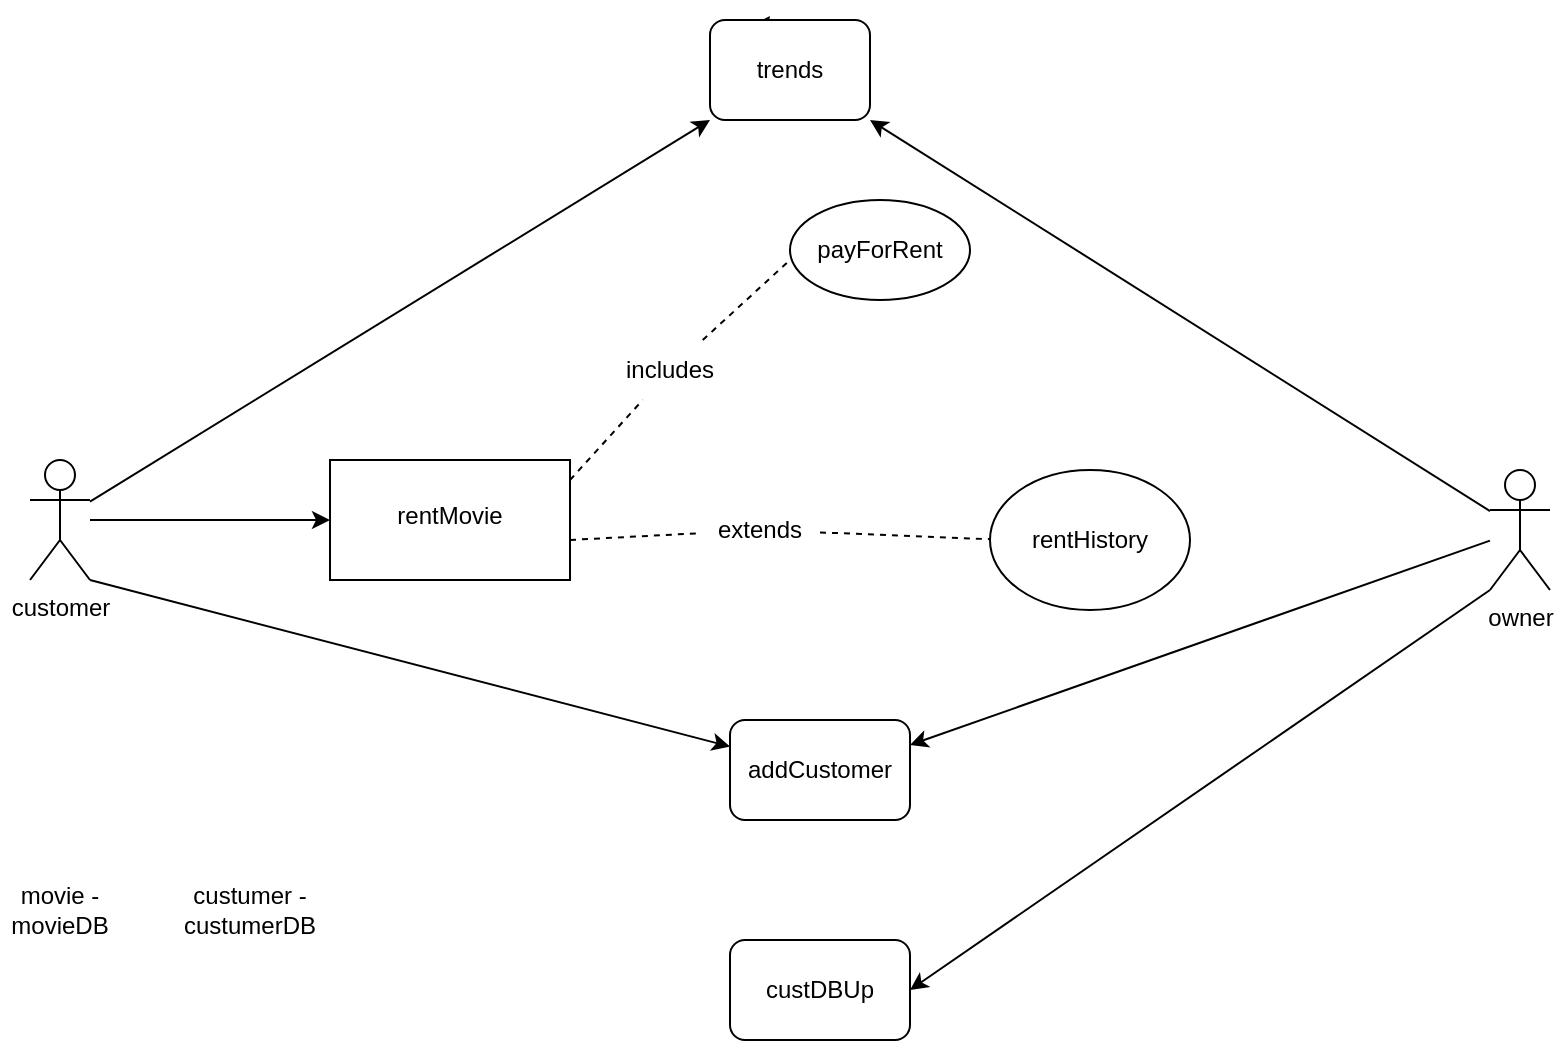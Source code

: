 <mxfile>
    <diagram id="KHgaDndN0BcgDwEBIwhA" name="Page-1">
        <mxGraphModel dx="1242" dy="611" grid="1" gridSize="10" guides="1" tooltips="1" connect="1" arrows="1" fold="1" page="1" pageScale="1" pageWidth="850" pageHeight="1100" math="0" shadow="0">
            <root>
                <mxCell id="0"/>
                <mxCell id="1" parent="0"/>
                <mxCell id="8" value="" style="edgeStyle=none;html=1;" edge="1" parent="1" source="6" target="7">
                    <mxGeometry relative="1" as="geometry"/>
                </mxCell>
                <mxCell id="33" style="edgeStyle=none;html=1;entryX=0;entryY=1;entryDx=0;entryDy=0;" edge="1" parent="1" source="6" target="30">
                    <mxGeometry relative="1" as="geometry">
                        <mxPoint x="430" y="40" as="targetPoint"/>
                    </mxGeometry>
                </mxCell>
                <mxCell id="6" value="customer&lt;br&gt;" style="shape=umlActor;verticalLabelPosition=bottom;verticalAlign=top;html=1;outlineConnect=0;" vertex="1" parent="1">
                    <mxGeometry x="60" y="280" width="30" height="60" as="geometry"/>
                </mxCell>
                <mxCell id="7" value="&lt;br&gt;rentMovie" style="whiteSpace=wrap;html=1;verticalAlign=top;" vertex="1" parent="1">
                    <mxGeometry x="210" y="280" width="120" height="60" as="geometry"/>
                </mxCell>
                <mxCell id="10" value="" style="endArrow=none;dashed=1;html=1;startArrow=none;" edge="1" parent="1" source="11">
                    <mxGeometry width="50" height="50" relative="1" as="geometry">
                        <mxPoint x="330" y="290" as="sourcePoint"/>
                        <mxPoint x="440" y="180" as="targetPoint"/>
                    </mxGeometry>
                </mxCell>
                <mxCell id="12" value="" style="endArrow=none;dashed=1;html=1;" edge="1" parent="1" target="11">
                    <mxGeometry width="50" height="50" relative="1" as="geometry">
                        <mxPoint x="330" y="290" as="sourcePoint"/>
                        <mxPoint x="440" y="180" as="targetPoint"/>
                    </mxGeometry>
                </mxCell>
                <mxCell id="11" value="includes" style="text;html=1;strokeColor=none;fillColor=none;align=center;verticalAlign=middle;whiteSpace=wrap;rounded=0;" vertex="1" parent="1">
                    <mxGeometry x="350" y="220" width="60" height="30" as="geometry"/>
                </mxCell>
                <mxCell id="13" value="payForRent" style="ellipse;whiteSpace=wrap;html=1;" vertex="1" parent="1">
                    <mxGeometry x="440" y="150" width="90" height="50" as="geometry"/>
                </mxCell>
                <mxCell id="14" value="" style="endArrow=none;dashed=1;html=1;startArrow=none;" edge="1" parent="1" source="16">
                    <mxGeometry width="50" height="50" relative="1" as="geometry">
                        <mxPoint x="330" y="320" as="sourcePoint"/>
                        <mxPoint x="550" y="320" as="targetPoint"/>
                    </mxGeometry>
                </mxCell>
                <mxCell id="15" value="rentHistory" style="ellipse;whiteSpace=wrap;html=1;" vertex="1" parent="1">
                    <mxGeometry x="540" y="285" width="100" height="70" as="geometry"/>
                </mxCell>
                <mxCell id="17" value="" style="endArrow=none;dashed=1;html=1;" edge="1" parent="1" target="16">
                    <mxGeometry width="50" height="50" relative="1" as="geometry">
                        <mxPoint x="330" y="320" as="sourcePoint"/>
                        <mxPoint x="550" y="320" as="targetPoint"/>
                    </mxGeometry>
                </mxCell>
                <mxCell id="16" value="extends" style="text;html=1;strokeColor=none;fillColor=none;align=center;verticalAlign=middle;whiteSpace=wrap;rounded=0;" vertex="1" parent="1">
                    <mxGeometry x="395" y="300" width="60" height="30" as="geometry"/>
                </mxCell>
                <mxCell id="18" value="addCustomer&lt;br&gt;" style="rounded=1;whiteSpace=wrap;html=1;" vertex="1" parent="1">
                    <mxGeometry x="410" y="410" width="90" height="50" as="geometry"/>
                </mxCell>
                <mxCell id="20" value="" style="endArrow=classic;html=1;exitX=1;exitY=1;exitDx=0;exitDy=0;exitPerimeter=0;" edge="1" parent="1" source="6" target="18">
                    <mxGeometry width="50" height="50" relative="1" as="geometry">
                        <mxPoint x="400" y="330" as="sourcePoint"/>
                        <mxPoint x="450" y="280" as="targetPoint"/>
                    </mxGeometry>
                </mxCell>
                <mxCell id="31" style="edgeStyle=none;html=1;entryX=1;entryY=1;entryDx=0;entryDy=0;" edge="1" parent="1" source="23" target="30">
                    <mxGeometry relative="1" as="geometry"/>
                </mxCell>
                <mxCell id="23" value="owner&lt;br&gt;" style="shape=umlActor;verticalLabelPosition=bottom;verticalAlign=top;html=1;outlineConnect=0;" vertex="1" parent="1">
                    <mxGeometry x="790" y="285" width="30" height="60" as="geometry"/>
                </mxCell>
                <mxCell id="26" value="" style="endArrow=classic;html=1;entryX=1;entryY=0.25;entryDx=0;entryDy=0;" edge="1" parent="1" source="23" target="18">
                    <mxGeometry width="50" height="50" relative="1" as="geometry">
                        <mxPoint x="760" y="410" as="sourcePoint"/>
                        <mxPoint x="450" y="280" as="targetPoint"/>
                        <Array as="points"/>
                    </mxGeometry>
                </mxCell>
                <mxCell id="28" value="custDBUp&lt;br&gt;" style="rounded=1;whiteSpace=wrap;html=1;" vertex="1" parent="1">
                    <mxGeometry x="410" y="520" width="90" height="50" as="geometry"/>
                </mxCell>
                <mxCell id="29" value="" style="endArrow=classic;html=1;exitX=0;exitY=1;exitDx=0;exitDy=0;exitPerimeter=0;entryX=1;entryY=0.5;entryDx=0;entryDy=0;" edge="1" parent="1" source="23" target="28">
                    <mxGeometry width="50" height="50" relative="1" as="geometry">
                        <mxPoint x="400" y="330" as="sourcePoint"/>
                        <mxPoint x="450" y="280" as="targetPoint"/>
                    </mxGeometry>
                </mxCell>
                <mxCell id="34" style="edgeStyle=none;html=1;exitX=0;exitY=0.75;exitDx=0;exitDy=0;" edge="1" parent="1" source="30">
                    <mxGeometry relative="1" as="geometry">
                        <mxPoint x="430" y="58" as="targetPoint"/>
                    </mxGeometry>
                </mxCell>
                <mxCell id="30" value="trends" style="rounded=1;whiteSpace=wrap;html=1;" vertex="1" parent="1">
                    <mxGeometry x="400" y="60" width="80" height="50" as="geometry"/>
                </mxCell>
                <mxCell id="38" value="movie - movieDB&lt;br&gt;" style="text;html=1;strokeColor=none;fillColor=none;align=center;verticalAlign=middle;whiteSpace=wrap;rounded=0;" vertex="1" parent="1">
                    <mxGeometry x="45" y="490" width="60" height="30" as="geometry"/>
                </mxCell>
                <mxCell id="40" value="custumer -&lt;br&gt;custumerDB&lt;br&gt;" style="text;html=1;strokeColor=none;fillColor=none;align=center;verticalAlign=middle;whiteSpace=wrap;rounded=0;" vertex="1" parent="1">
                    <mxGeometry x="140" y="490" width="60" height="30" as="geometry"/>
                </mxCell>
            </root>
        </mxGraphModel>
    </diagram>
</mxfile>